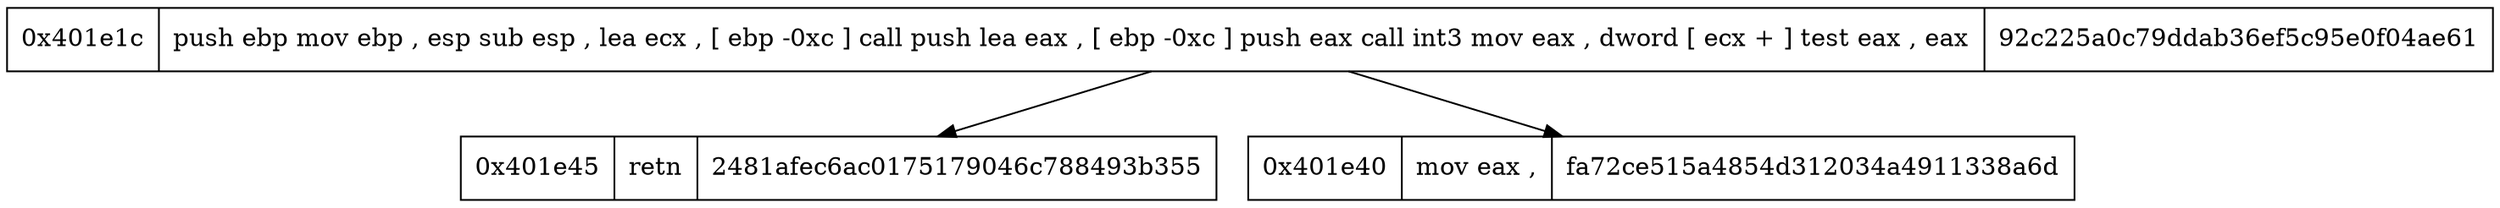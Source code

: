 digraph{
node [shape=record];
"0x401e1c"[label="0x401e1c|  push ebp
 mov ebp ,  esp
 sub esp , 
 lea ecx ,   [ ebp -0xc ]
 call
 push
 lea eax ,   [ ebp -0xc ]
 push eax
 call
 int3
 mov eax ,  dword  [ ecx + ]
 test eax ,  eax
| 92c225a0c79ddab36ef5c95e0f04ae61"] "0x401e1c" -> "0x401e45""0x401e1c" -> "0x401e40""0x401e45"[label="0x401e45|  retn
| 2481afec6ac0175179046c788493b355"] "0x401e40"[label="0x401e40|  mov eax , 
| fa72ce515a4854d312034a4911338a6d"] }
